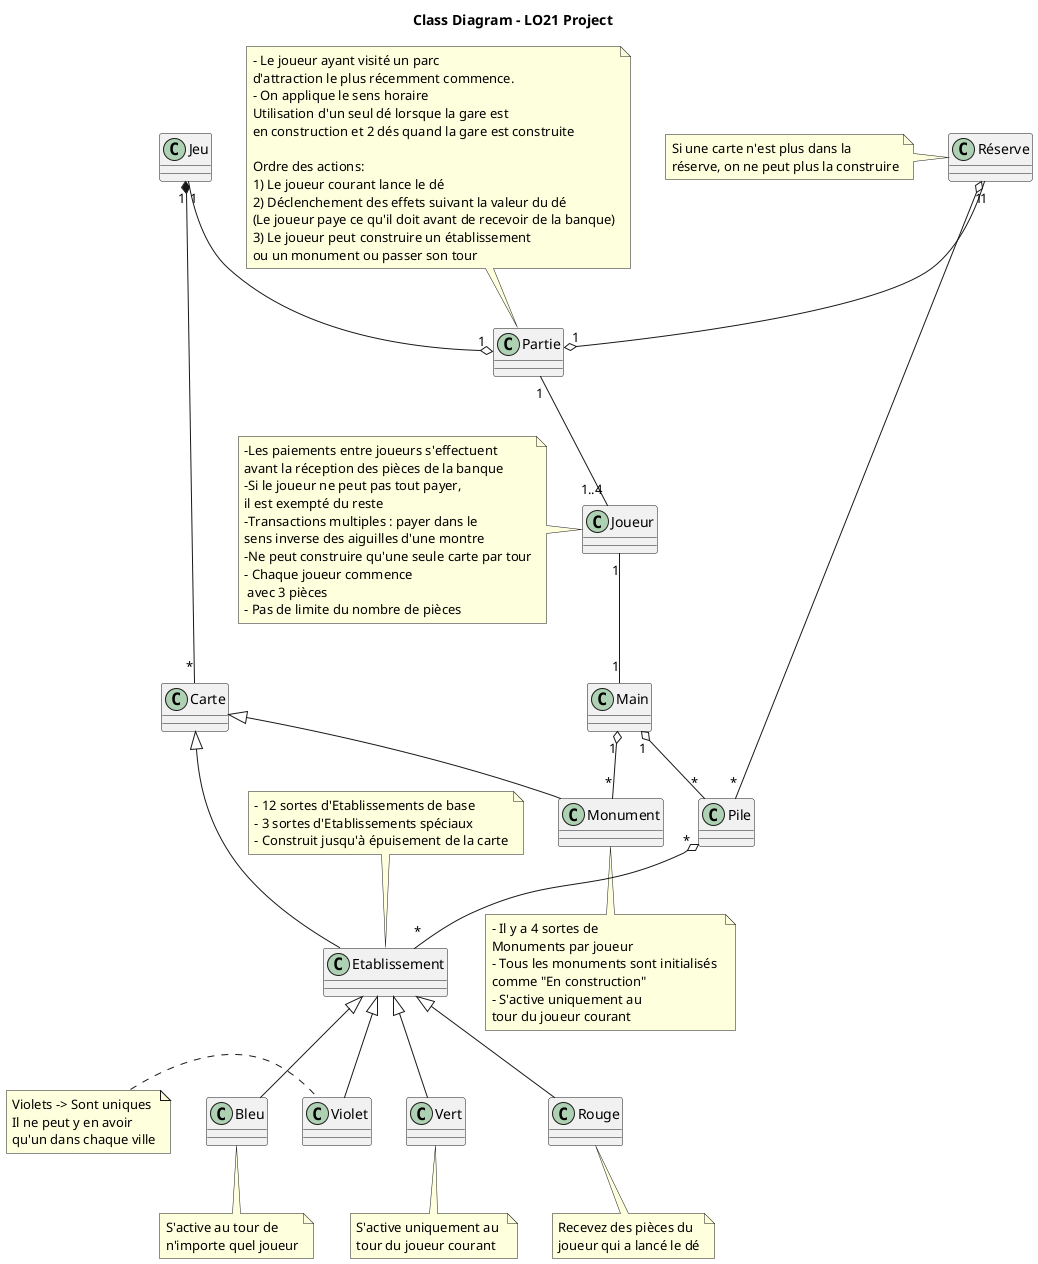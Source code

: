 @startuml
title Class Diagram - LO21 Project



class Jeu{
}


class Carte {
}

class Monument {
}

class  Etablissement{
}


class  Partie{
}

class  Réserve{
}

class  Main{
}


class Pile{
}

class  Joueur{
}


class Vert {
}
class Violet {
}
Jeu "1" *-- "*" Carte 
Carte <|-- Etablissement
Carte <|-- Monument
Partie "1" -- "1..4" Joueur
Joueur "1" -- "1" Main
Jeu "1" --o "1" Partie
Réserve "1" --o "1" Partie
Etablissement <|-- Rouge 
Etablissement <|-- Bleu
Etablissement <|-- Vert
Etablissement <|-- Violet
Pile "*" o-- "*" Etablissement
Réserve "1" o-- "*" Pile
Main "1" o-- "*" Monument
Main "1" o-- "*" Pile

note bottom of Monument
- Il y a 4 sortes de 
Monuments par joueur
- Tous les monuments sont initialisés 
comme "En construction"
- S'active uniquement au 
tour du joueur courant
end note
note top of Etablissement 
- 12 sortes d'Etablissements de base
- 3 sortes d'Etablissements spéciaux
- Construit jusqu'à épuisement de la carte
end note


note top of Partie
- Le joueur ayant visité un parc 
d'attraction le plus récemment commence.
- On applique le sens horaire
Utilisation d'un seul dé lorsque la gare est 
en construction et 2 dés quand la gare est construite

Ordre des actions:
1) Le joueur courant lance le dé
2) Déclenchement des effets suivant la valeur du dé
(Le joueur paye ce qu'il doit avant de recevoir de la banque)
3) Le joueur peut construire un établissement 
ou un monument ou passer son tour
end note


note bottom of Bleu
S'active au tour de
n'importe quel joueur
end note

note bottom of Vert
S'active uniquement au 
tour du joueur courant
end note

note bottom of Rouge
Recevez des pièces du
joueur qui a lancé le dé
end note

note left of Joueur
-Les paiements entre joueurs s'effectuent
avant la réception des pièces de la banque
-Si le joueur ne peut pas tout payer,
il est exempté du reste
-Transactions multiples : payer dans le 
sens inverse des aiguilles d'une montre
-Ne peut construire qu'une seule carte par tour
- Chaque joueur commence
 avec 3 pièces
- Pas de limite du nombre de pièces
end note

note left of Violet
Violets -> Sont uniques
Il ne peut y en avoir 
qu'un dans chaque ville
end note

note left of Réserve
Si une carte n'est plus dans la 
réserve, on ne peut plus la construire
end note

hide @unlinked
@enduml